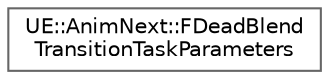 digraph "Graphical Class Hierarchy"
{
 // INTERACTIVE_SVG=YES
 // LATEX_PDF_SIZE
  bgcolor="transparent";
  edge [fontname=Helvetica,fontsize=10,labelfontname=Helvetica,labelfontsize=10];
  node [fontname=Helvetica,fontsize=10,shape=box,height=0.2,width=0.4];
  rankdir="LR";
  Node0 [id="Node000000",label="UE::AnimNext::FDeadBlend\lTransitionTaskParameters",height=0.2,width=0.4,color="grey40", fillcolor="white", style="filled",URL="$d5/d82/structUE_1_1AnimNext_1_1FDeadBlendTransitionTaskParameters.html",tooltip="FDeadBlendTransitionTaskParameters."];
}
